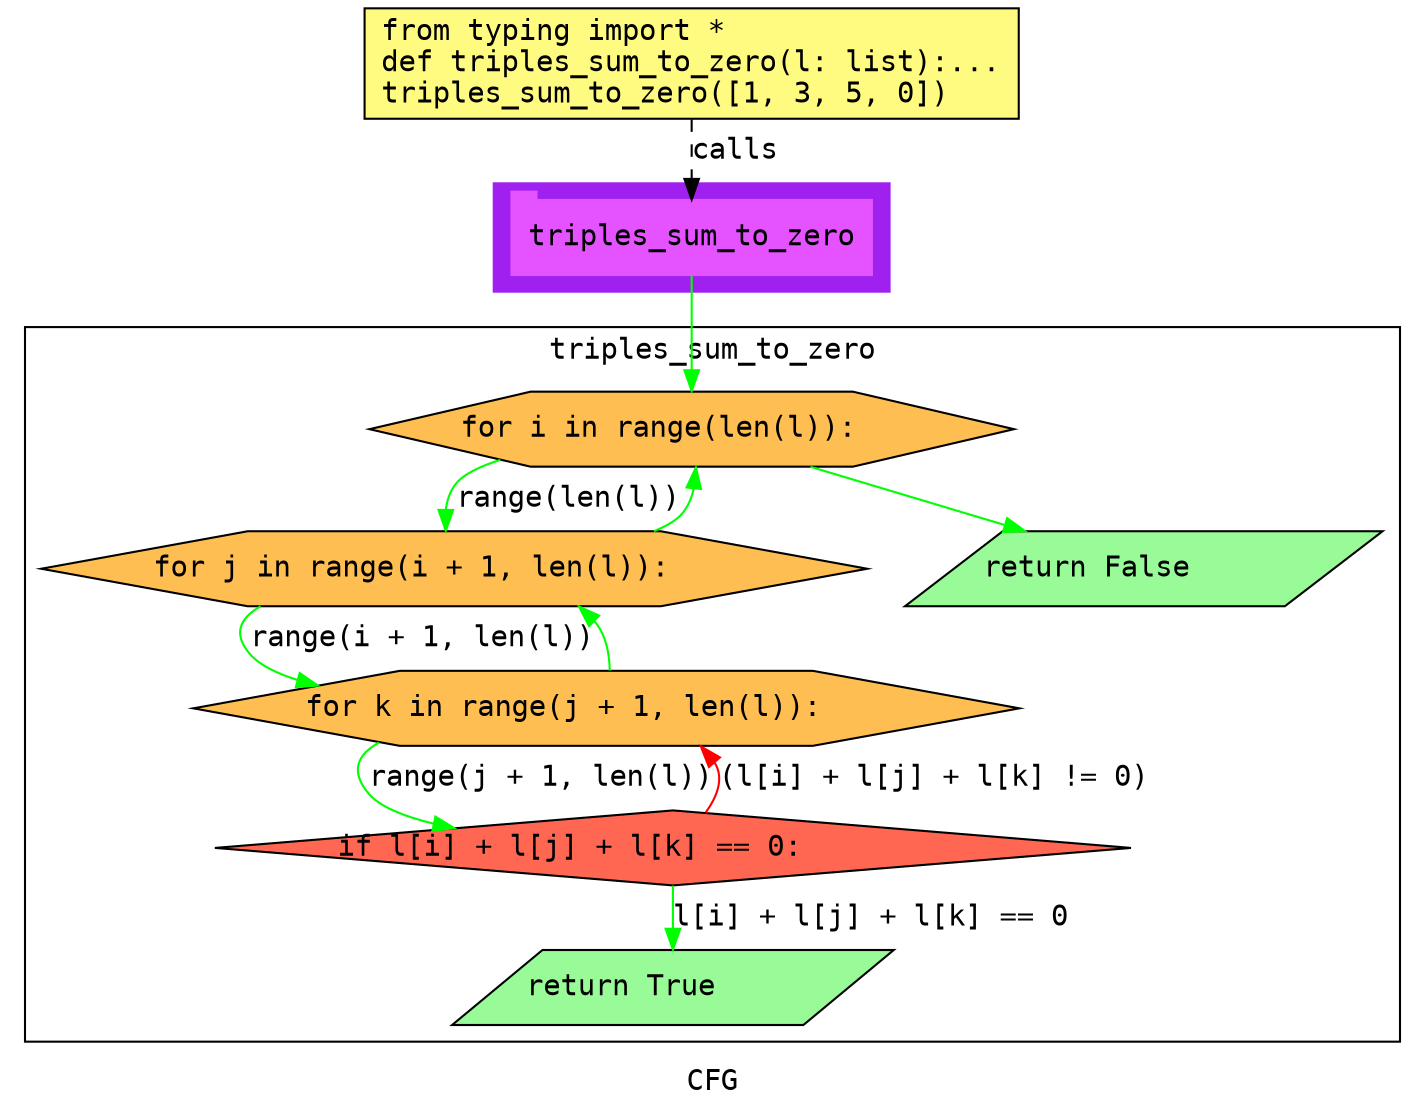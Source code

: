digraph cluster786CFG {
	graph [bb="0,0,668,527",
		compound=True,
		fontname="DejaVu Sans Mono",
		label=CFG,
		lheight=0.21,
		lp="334,11.5",
		lwidth=0.35,
		pack=False,
		rankdir=TB,
		ranksep=0.02
	];
	node [fontname="DejaVu Sans Mono",
		label="\N"
	];
	edge [fontname="DejaVu Sans Mono"];
	subgraph cluster_1 {
		graph [bb="233,391,423,443",
			color=purple,
			compound=true,
			fontname="DejaVu Sans Mono",
			label="",
			rankdir=TB,
			ranksep=0.02,
			shape=tab,
			style=filled
		];
		node [fontname="DejaVu Sans Mono"];
		edge [fontname="DejaVu Sans Mono"];
		21	[color="#E552FF",
			height=0.5,
			label=triples_sum_to_zero,
			linenum="[10]",
			pos="328,417",
			shape=tab,
			style=filled,
			width=2.4028];
	}
	subgraph cluster4triples_sum_to_zero {
		graph [bb="8,31,660,374",
			compound=True,
			fontname="DejaVu Sans Mono",
			label=triples_sum_to_zero,
			lheight=0.21,
			lp="334,362.5",
			lwidth=2.18,
			pack=False,
			rankdir=TB,
			ranksep=0.02
		];
		node [fontname="DejaVu Sans Mono"];
		edge [fontname="DejaVu Sans Mono"];
		subgraph cluster_3 {
			graph [color=purple,
				compound=true,
				fontname="DejaVu Sans Mono",
				label="",
				rankdir=TB,
				ranksep=0.02,
				shape=tab,
				style=filled
			];
			node [fontname="DejaVu Sans Mono"];
			edge [fontname="DejaVu Sans Mono"];
		}
		subgraph cluster_6 {
			graph [color=purple,
				compound=true,
				fontname="DejaVu Sans Mono",
				label="",
				rankdir=TB,
				ranksep=0.02,
				shape=tab,
				style=filled
			];
			node [fontname="DejaVu Sans Mono"];
			edge [fontname="DejaVu Sans Mono"];
		}
		subgraph cluster_10 {
			graph [color=purple,
				compound=true,
				fontname="DejaVu Sans Mono",
				label="",
				rankdir=TB,
				ranksep=0.02,
				shape=tab,
				style=filled
			];
			node [fontname="DejaVu Sans Mono"];
			edge [fontname="DejaVu Sans Mono"];
		}
		3	[fillcolor="#FFBE52",
			height=0.5,
			label="for i in range(len(l)):\l",
			linenum="[3]",
			pos="328,325",
			shape=hexagon,
			style="filled,solid",
			width=4.2945];
		6	[fillcolor="#FFBE52",
			height=0.5,
			label="for j in range(i + 1, len(l)):\l",
			linenum="[4]",
			pos="214,258",
			shape=hexagon,
			style="filled,solid",
			width=5.5036];
		3 -> 6	[color=green,
			label="range(len(l))",
			lp="265,291.5",
			pos="e,207.73,276.17 233.63,310.84 223.15,307.66 214.85,303.76 211,299 208.06,295.37 206.87,290.9 206.71,286.27"];
		7	[fillcolor="#98fb98",
			height=0.5,
			label="return False\l",
			linenum="[8]",
			pos="541,258",
			shape=parallelogram,
			style="filled,solid",
			width=3.0706];
		3 -> 7	[color=green,
			pos="e,485.04,276.08 383.96,306.92 411.98,298.37 446.07,287.97 475.32,279.04"];
		6 -> 3	[color=green,
			pos="e,330.03,306.6 309.86,276.03 315.72,278.4 320.33,281.05 323,284 326.15,287.48 327.99,291.88 328.99,296.49"];
		10	[fillcolor="#FFBE52",
			height=0.5,
			label="for k in range(j + 1, len(l)):\l",
			linenum="[5]",
			pos="287,191",
			shape=hexagon,
			style="filled,solid",
			width=5.5036];
		6 -> 10	[color=green,
			label="range(i + 1, len(l))",
			lp="195,224.5",
			pos="e,146.14,201.48 116.06,239.78 106.75,234.17 103.53,226.77 112,217 116.63,211.66 125.27,207.43 136.32,204.08"];
		10 -> 6	[color=green,
			pos="e,273.93,239.86 288.68,209.1 288.55,216.84 287.05,225.64 282,232 281.78,232.28 281.56,232.55 281.33,232.82"];
		14	[fillcolor="#FF6752",
			height=0.5,
			label="if l[i] + l[j] + l[k] == 0:\l",
			linenum="[6]",
			pos="319,124",
			shape=diamond,
			style="filled,solid",
			width=6.1022];
		10 -> 14	[color=green,
			label="range(j + 1, len(l))",
			lp="252,157.5",
			pos="e,211.18,133.2 174.65,175.38 163.48,169.54 159.35,161.39 169,150 174.39,143.64 186.25,138.89 201.06,135.36"];
		14 -> 10	[color=red,
			label="(l[i] + l[j] + l[k] != 0)",
			lp="444.5,157.5",
			pos="e,332.4,172.71 334.7,140.96 340.14,148.45 343.79,157.38 339,165 338.94,165.09 338.89,165.18 338.83,165.27"];
		16	[fillcolor="#98fb98",
			height=0.5,
			label="return True\l",
			linenum="[7]",
			pos="319,57",
			shape=parallelogram,
			style="filled,solid",
			width=2.8323];
		14 -> 16	[color=green,
			label="l[i] + l[j] + l[k] == 0",
			lp="414,90.5",
			pos="e,319,75.19 319,105.92 319,99.702 319,92.5 319,85.6"];
	}
	1	[fillcolor="#FFFB81",
		height=0.73611,
		label="from typing import *\ldef triples_sum_to_zero(l: list):...\ltriples_sum_to_zero([1, 3, 5, 0])\l",
		linenum="[1]",
		pos="328,500.5",
		shape=rectangle,
		style="filled,solid",
		width=4.3611];
	1 -> 21	[label=calls,
		lp="349,458.5",
		pos="e,328,435.13 328,473.71 328,464.66 328,454.47 328,445.3",
		style=dashed];
	21 -> 3	[color=green,
		pos="e,328,343.3 328,398.65 328,385.82 328,368.11 328,353.38"];
}
